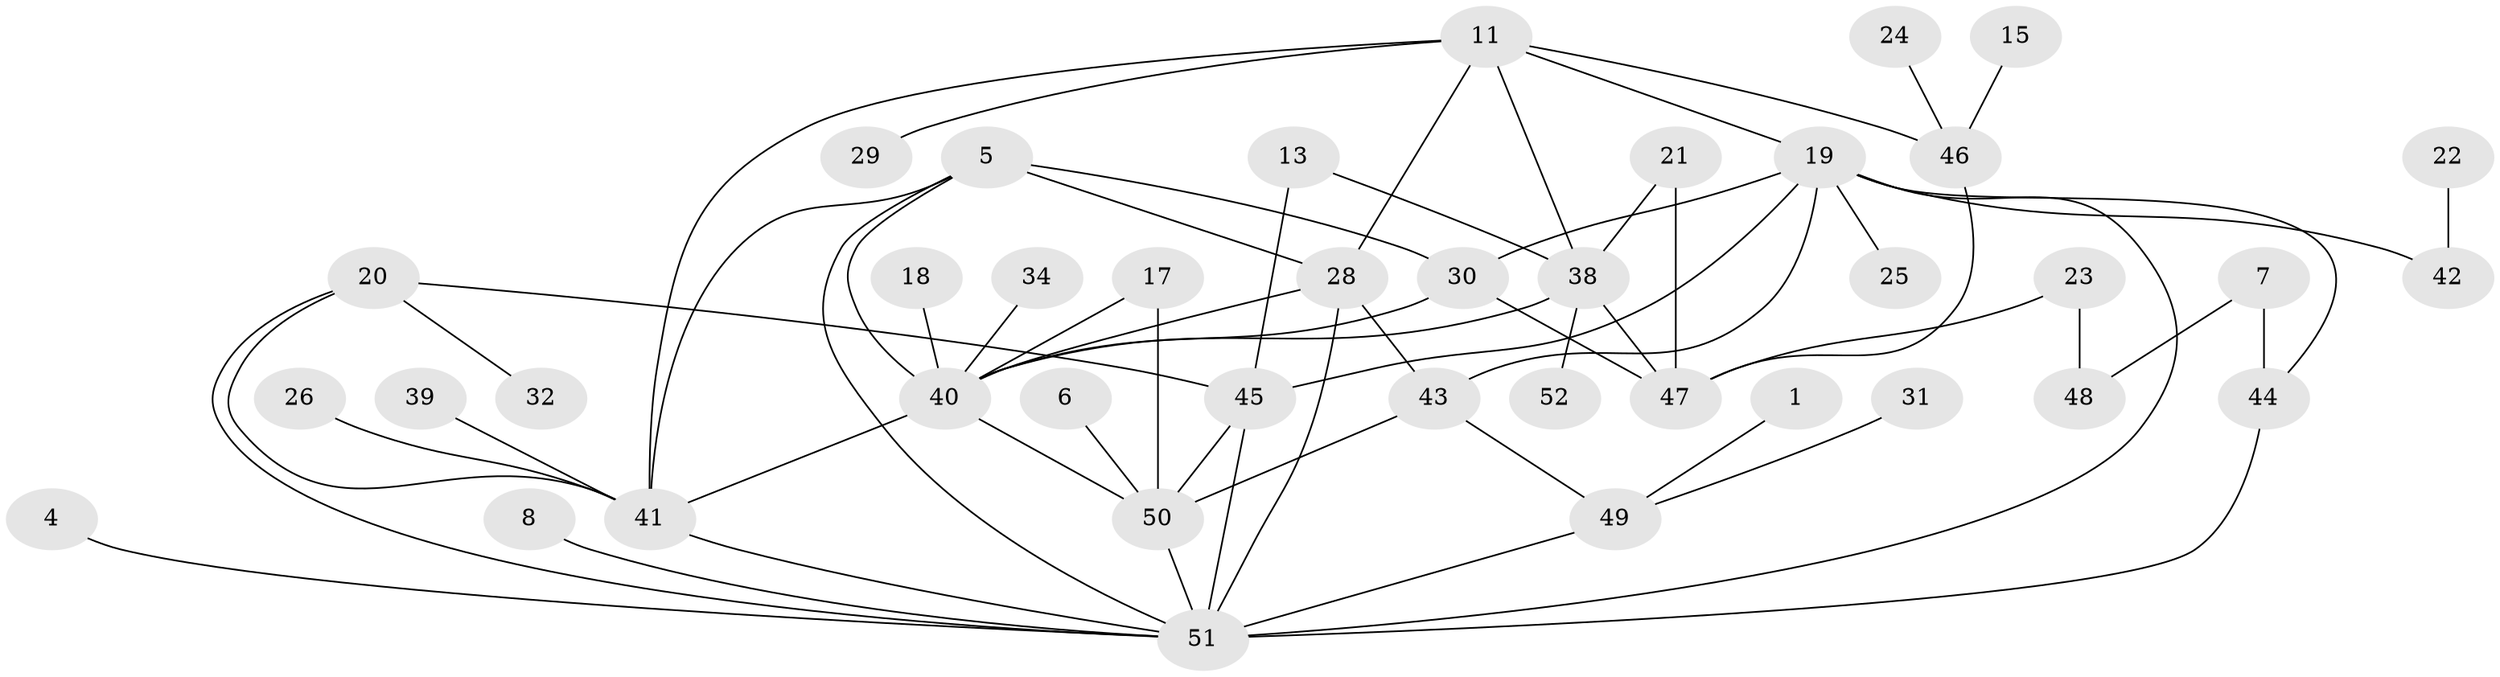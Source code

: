 // original degree distribution, {1: 0.27884615384615385, 6: 0.038461538461538464, 3: 0.25, 0: 0.10576923076923077, 4: 0.10576923076923077, 2: 0.18269230769230768, 5: 0.028846153846153848, 8: 0.009615384615384616}
// Generated by graph-tools (version 1.1) at 2025/49/03/09/25 03:49:14]
// undirected, 40 vertices, 63 edges
graph export_dot {
graph [start="1"]
  node [color=gray90,style=filled];
  1;
  4;
  5;
  6;
  7;
  8;
  11;
  13;
  15;
  17;
  18;
  19;
  20;
  21;
  22;
  23;
  24;
  25;
  26;
  28;
  29;
  30;
  31;
  32;
  34;
  38;
  39;
  40;
  41;
  42;
  43;
  44;
  45;
  46;
  47;
  48;
  49;
  50;
  51;
  52;
  1 -- 49 [weight=1.0];
  4 -- 51 [weight=1.0];
  5 -- 28 [weight=1.0];
  5 -- 30 [weight=1.0];
  5 -- 40 [weight=1.0];
  5 -- 41 [weight=1.0];
  5 -- 51 [weight=1.0];
  6 -- 50 [weight=1.0];
  7 -- 44 [weight=1.0];
  7 -- 48 [weight=1.0];
  8 -- 51 [weight=1.0];
  11 -- 19 [weight=1.0];
  11 -- 28 [weight=1.0];
  11 -- 29 [weight=1.0];
  11 -- 38 [weight=1.0];
  11 -- 41 [weight=1.0];
  11 -- 46 [weight=1.0];
  13 -- 38 [weight=1.0];
  13 -- 45 [weight=1.0];
  15 -- 46 [weight=1.0];
  17 -- 40 [weight=1.0];
  17 -- 50 [weight=1.0];
  18 -- 40 [weight=1.0];
  19 -- 25 [weight=1.0];
  19 -- 30 [weight=1.0];
  19 -- 42 [weight=1.0];
  19 -- 43 [weight=1.0];
  19 -- 44 [weight=1.0];
  19 -- 45 [weight=1.0];
  19 -- 51 [weight=1.0];
  20 -- 32 [weight=1.0];
  20 -- 41 [weight=1.0];
  20 -- 45 [weight=1.0];
  20 -- 51 [weight=1.0];
  21 -- 38 [weight=1.0];
  21 -- 47 [weight=1.0];
  22 -- 42 [weight=1.0];
  23 -- 47 [weight=2.0];
  23 -- 48 [weight=1.0];
  24 -- 46 [weight=1.0];
  26 -- 41 [weight=1.0];
  28 -- 40 [weight=1.0];
  28 -- 43 [weight=1.0];
  28 -- 51 [weight=2.0];
  30 -- 40 [weight=1.0];
  30 -- 47 [weight=1.0];
  31 -- 49 [weight=1.0];
  34 -- 40 [weight=1.0];
  38 -- 40 [weight=1.0];
  38 -- 47 [weight=1.0];
  38 -- 52 [weight=1.0];
  39 -- 41 [weight=1.0];
  40 -- 41 [weight=1.0];
  40 -- 50 [weight=1.0];
  41 -- 51 [weight=1.0];
  43 -- 49 [weight=1.0];
  43 -- 50 [weight=1.0];
  44 -- 51 [weight=1.0];
  45 -- 50 [weight=1.0];
  45 -- 51 [weight=1.0];
  46 -- 47 [weight=1.0];
  49 -- 51 [weight=1.0];
  50 -- 51 [weight=1.0];
}
